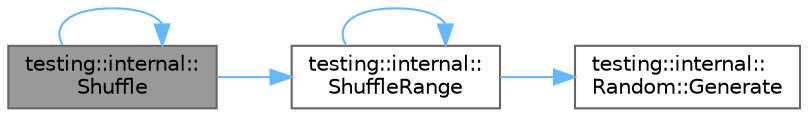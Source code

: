 digraph "testing::internal::Shuffle"
{
 // LATEX_PDF_SIZE
  bgcolor="transparent";
  edge [fontname=Helvetica,fontsize=10,labelfontname=Helvetica,labelfontsize=10];
  node [fontname=Helvetica,fontsize=10,shape=box,height=0.2,width=0.4];
  rankdir="LR";
  Node1 [id="Node000001",label="testing::internal::\lShuffle",height=0.2,width=0.4,color="gray40", fillcolor="grey60", style="filled", fontcolor="black",tooltip=" "];
  Node1 -> Node1 [id="edge1_Node000001_Node000001",color="steelblue1",style="solid",tooltip=" "];
  Node1 -> Node2 [id="edge2_Node000001_Node000002",color="steelblue1",style="solid",tooltip=" "];
  Node2 [id="Node000002",label="testing::internal::\lShuffleRange",height=0.2,width=0.4,color="grey40", fillcolor="white", style="filled",URL="$namespacetesting_1_1internal.html#a0e1d3dc36138a591769412d4c7779861",tooltip=" "];
  Node2 -> Node3 [id="edge3_Node000002_Node000003",color="steelblue1",style="solid",tooltip=" "];
  Node3 [id="Node000003",label="testing::internal::\lRandom::Generate",height=0.2,width=0.4,color="grey40", fillcolor="white", style="filled",URL="$classtesting_1_1internal_1_1_random.html#a25a21f94e4727084e94676c553a1c9d2",tooltip=" "];
  Node2 -> Node2 [id="edge4_Node000002_Node000002",color="steelblue1",style="solid",tooltip=" "];
}
